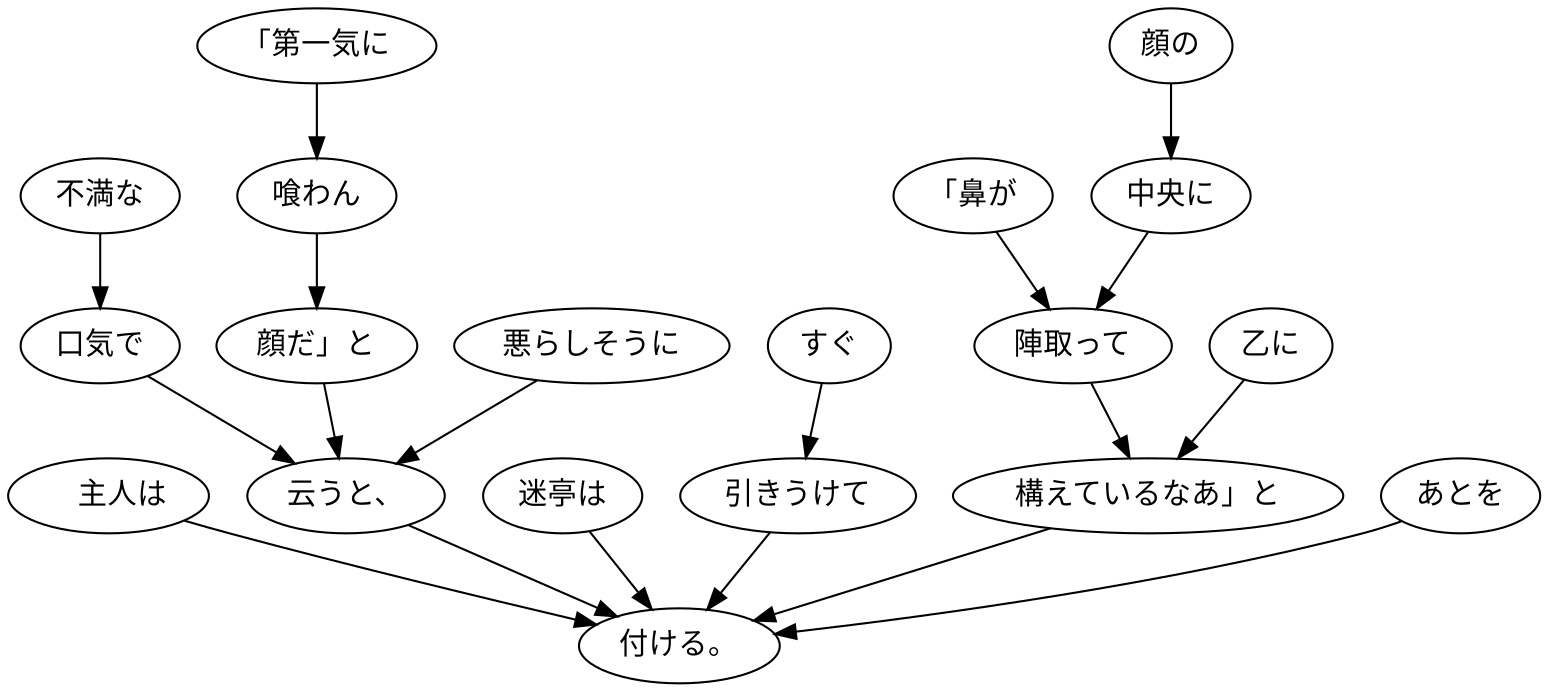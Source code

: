 digraph graph1721 {
	node0 [label="　主人は"];
	node1 [label="不満な"];
	node2 [label="口気で"];
	node3 [label="「第一気に"];
	node4 [label="喰わん"];
	node5 [label="顔だ」と"];
	node6 [label="悪らしそうに"];
	node7 [label="云うと、"];
	node8 [label="迷亭は"];
	node9 [label="すぐ"];
	node10 [label="引きうけて"];
	node11 [label="「鼻が"];
	node12 [label="顔の"];
	node13 [label="中央に"];
	node14 [label="陣取って"];
	node15 [label="乙に"];
	node16 [label="構えているなあ」と"];
	node17 [label="あとを"];
	node18 [label="付ける。"];
	node0 -> node18;
	node1 -> node2;
	node2 -> node7;
	node3 -> node4;
	node4 -> node5;
	node5 -> node7;
	node6 -> node7;
	node7 -> node18;
	node8 -> node18;
	node9 -> node10;
	node10 -> node18;
	node11 -> node14;
	node12 -> node13;
	node13 -> node14;
	node14 -> node16;
	node15 -> node16;
	node16 -> node18;
	node17 -> node18;
}
